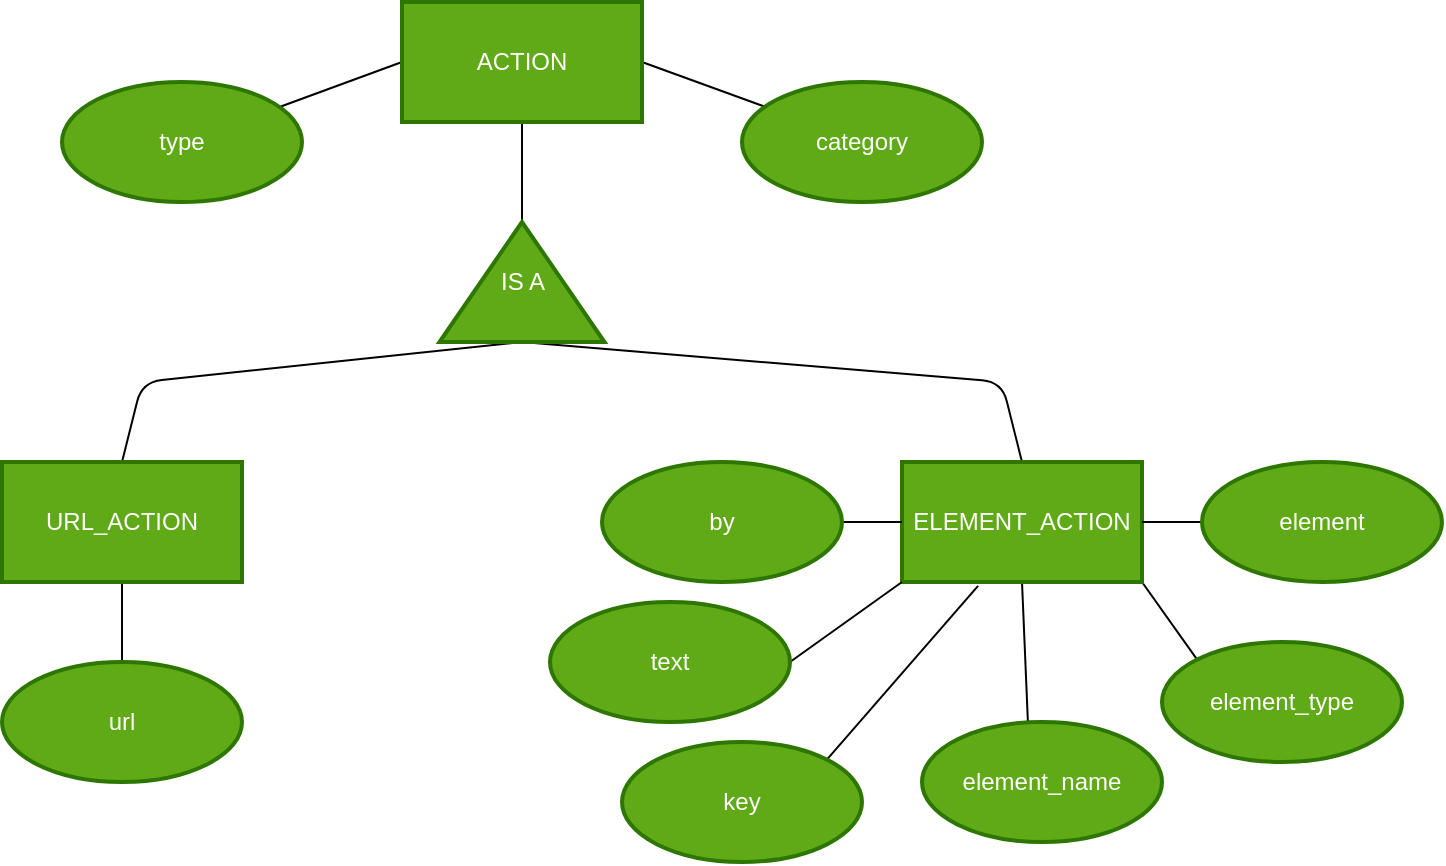 <mxfile>
    <diagram id="IhsJXJQWNz4Dvv9aDPnf" name="Página-1">
        <mxGraphModel dx="1186" dy="1086" grid="1" gridSize="10" guides="1" tooltips="1" connect="1" arrows="1" fold="1" page="1" pageScale="1" pageWidth="827" pageHeight="1169" math="0" shadow="0">
            <root>
                <mxCell id="0"/>
                <mxCell id="1" parent="0"/>
                <mxCell id="4" style="edgeStyle=none;html=1;exitX=1;exitY=0.5;exitDx=0;exitDy=0;endArrow=none;endFill=0;" edge="1" parent="1" source="2" target="3">
                    <mxGeometry relative="1" as="geometry"/>
                </mxCell>
                <mxCell id="6" style="edgeStyle=none;html=1;exitX=0;exitY=0.5;exitDx=0;exitDy=0;endArrow=none;endFill=0;" edge="1" parent="1" source="2" target="5">
                    <mxGeometry relative="1" as="geometry"/>
                </mxCell>
                <mxCell id="9" style="edgeStyle=none;html=1;exitX=0.5;exitY=1;exitDx=0;exitDy=0;entryX=1;entryY=0.5;entryDx=0;entryDy=0;endArrow=none;endFill=0;" edge="1" parent="1" source="2" target="8">
                    <mxGeometry relative="1" as="geometry"/>
                </mxCell>
                <mxCell id="2" value="ACTION" style="whiteSpace=wrap;html=1;strokeWidth=2;fillColor=#60a917;strokeColor=#2D7600;fontColor=#ffffff;" vertex="1" parent="1">
                    <mxGeometry x="280" y="70" width="120" height="60" as="geometry"/>
                </mxCell>
                <mxCell id="3" value="category" style="ellipse;whiteSpace=wrap;html=1;strokeWidth=2;fillColor=#60a917;strokeColor=#2D7600;fontColor=#ffffff;" vertex="1" parent="1">
                    <mxGeometry x="450" y="110" width="120" height="60" as="geometry"/>
                </mxCell>
                <mxCell id="5" value="type" style="ellipse;whiteSpace=wrap;html=1;strokeWidth=2;fillColor=#60a917;strokeColor=#2D7600;fontColor=#ffffff;" vertex="1" parent="1">
                    <mxGeometry x="110" y="110" width="120" height="60" as="geometry"/>
                </mxCell>
                <mxCell id="11" style="edgeStyle=none;html=1;exitX=0;exitY=0.5;exitDx=0;exitDy=0;entryX=0.5;entryY=0;entryDx=0;entryDy=0;endArrow=none;endFill=0;" edge="1" parent="1" source="8" target="10">
                    <mxGeometry relative="1" as="geometry">
                        <Array as="points">
                            <mxPoint x="150" y="260"/>
                        </Array>
                    </mxGeometry>
                </mxCell>
                <mxCell id="13" style="edgeStyle=none;html=1;exitX=0;exitY=0.5;exitDx=0;exitDy=0;entryX=0.5;entryY=0;entryDx=0;entryDy=0;endArrow=none;endFill=0;" edge="1" parent="1" source="8" target="12">
                    <mxGeometry relative="1" as="geometry">
                        <Array as="points">
                            <mxPoint x="580" y="260"/>
                        </Array>
                    </mxGeometry>
                </mxCell>
                <mxCell id="8" value="IS A" style="triangle;whiteSpace=wrap;html=1;strokeWidth=2;direction=north;fillColor=#60a917;strokeColor=#2D7600;fontColor=#ffffff;" vertex="1" parent="1">
                    <mxGeometry x="298.75" y="180" width="82.5" height="60" as="geometry"/>
                </mxCell>
                <mxCell id="15" style="edgeStyle=none;html=1;exitX=0.5;exitY=1;exitDx=0;exitDy=0;endArrow=none;endFill=0;" edge="1" parent="1" source="10" target="14">
                    <mxGeometry relative="1" as="geometry"/>
                </mxCell>
                <mxCell id="10" value="URL_ACTION" style="whiteSpace=wrap;html=1;strokeWidth=2;fillColor=#60a917;strokeColor=#2D7600;fontColor=#ffffff;" vertex="1" parent="1">
                    <mxGeometry x="80" y="300" width="120" height="60" as="geometry"/>
                </mxCell>
                <mxCell id="22" style="edgeStyle=none;html=1;exitX=1;exitY=1;exitDx=0;exitDy=0;entryX=0;entryY=0;entryDx=0;entryDy=0;endArrow=none;endFill=0;" edge="1" parent="1" source="12" target="20">
                    <mxGeometry relative="1" as="geometry"/>
                </mxCell>
                <mxCell id="23" style="edgeStyle=none;html=1;exitX=0.5;exitY=1;exitDx=0;exitDy=0;entryX=0.442;entryY=0.033;entryDx=0;entryDy=0;entryPerimeter=0;endArrow=none;endFill=0;" edge="1" parent="1" source="12" target="21">
                    <mxGeometry relative="1" as="geometry"/>
                </mxCell>
                <mxCell id="12" value="ELEMENT_ACTION" style="whiteSpace=wrap;html=1;strokeWidth=2;fillColor=#60a917;strokeColor=#2D7600;fontColor=#ffffff;" vertex="1" parent="1">
                    <mxGeometry x="530" y="300" width="120" height="60" as="geometry"/>
                </mxCell>
                <mxCell id="14" value="url" style="ellipse;whiteSpace=wrap;html=1;strokeWidth=2;fillColor=#60a917;strokeColor=#2D7600;fontColor=#ffffff;" vertex="1" parent="1">
                    <mxGeometry x="80" y="400" width="120" height="60" as="geometry"/>
                </mxCell>
                <mxCell id="18" style="edgeStyle=none;html=1;exitX=1;exitY=0.5;exitDx=0;exitDy=0;endArrow=none;endFill=0;" edge="1" parent="1" source="16" target="12">
                    <mxGeometry relative="1" as="geometry"/>
                </mxCell>
                <mxCell id="16" value="by" style="ellipse;whiteSpace=wrap;html=1;strokeWidth=2;fillColor=#60a917;strokeColor=#2D7600;fontColor=#ffffff;" vertex="1" parent="1">
                    <mxGeometry x="380" y="300" width="120" height="60" as="geometry"/>
                </mxCell>
                <mxCell id="19" style="edgeStyle=none;html=1;exitX=0;exitY=0.5;exitDx=0;exitDy=0;entryX=1;entryY=0.5;entryDx=0;entryDy=0;endArrow=none;endFill=0;" edge="1" parent="1" source="17" target="12">
                    <mxGeometry relative="1" as="geometry"/>
                </mxCell>
                <mxCell id="17" value="element" style="ellipse;whiteSpace=wrap;html=1;strokeWidth=2;fillColor=#60a917;strokeColor=#2D7600;fontColor=#ffffff;" vertex="1" parent="1">
                    <mxGeometry x="680" y="300" width="120" height="60" as="geometry"/>
                </mxCell>
                <mxCell id="20" value="element_type" style="ellipse;whiteSpace=wrap;html=1;strokeWidth=2;fillColor=#60a917;strokeColor=#2D7600;fontColor=#ffffff;" vertex="1" parent="1">
                    <mxGeometry x="660" y="390" width="120" height="60" as="geometry"/>
                </mxCell>
                <mxCell id="21" value="element_name" style="ellipse;whiteSpace=wrap;html=1;strokeWidth=2;fillColor=#60a917;strokeColor=#2D7600;fontColor=#ffffff;" vertex="1" parent="1">
                    <mxGeometry x="540" y="430" width="120" height="60" as="geometry"/>
                </mxCell>
                <mxCell id="25" style="edgeStyle=none;html=1;exitX=1;exitY=0.5;exitDx=0;exitDy=0;entryX=0;entryY=1;entryDx=0;entryDy=0;endArrow=none;endFill=0;" edge="1" parent="1" source="24" target="12">
                    <mxGeometry relative="1" as="geometry"/>
                </mxCell>
                <mxCell id="24" value="text" style="ellipse;whiteSpace=wrap;html=1;strokeWidth=2;fillColor=#60a917;strokeColor=#2D7600;fontColor=#ffffff;" vertex="1" parent="1">
                    <mxGeometry x="354" y="370" width="120" height="60" as="geometry"/>
                </mxCell>
                <mxCell id="27" style="edgeStyle=none;html=1;exitX=1;exitY=0;exitDx=0;exitDy=0;entryX=0.317;entryY=1.033;entryDx=0;entryDy=0;entryPerimeter=0;endArrow=none;endFill=0;" edge="1" parent="1" source="26" target="12">
                    <mxGeometry relative="1" as="geometry"/>
                </mxCell>
                <mxCell id="26" value="key" style="ellipse;whiteSpace=wrap;html=1;strokeWidth=2;fillColor=#60a917;strokeColor=#2D7600;fontColor=#ffffff;" vertex="1" parent="1">
                    <mxGeometry x="390" y="440" width="120" height="60" as="geometry"/>
                </mxCell>
            </root>
        </mxGraphModel>
    </diagram>
</mxfile>